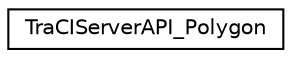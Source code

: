 digraph "Graphical Class Hierarchy"
{
  edge [fontname="Helvetica",fontsize="10",labelfontname="Helvetica",labelfontsize="10"];
  node [fontname="Helvetica",fontsize="10",shape=record];
  rankdir="LR";
  Node0 [label="TraCIServerAPI_Polygon",height=0.2,width=0.4,color="black", fillcolor="white", style="filled",URL="$d4/d5b/class_tra_c_i_server_a_p_i___polygon.html",tooltip="APIs for getting/setting polygon values via TraCI. "];
}
